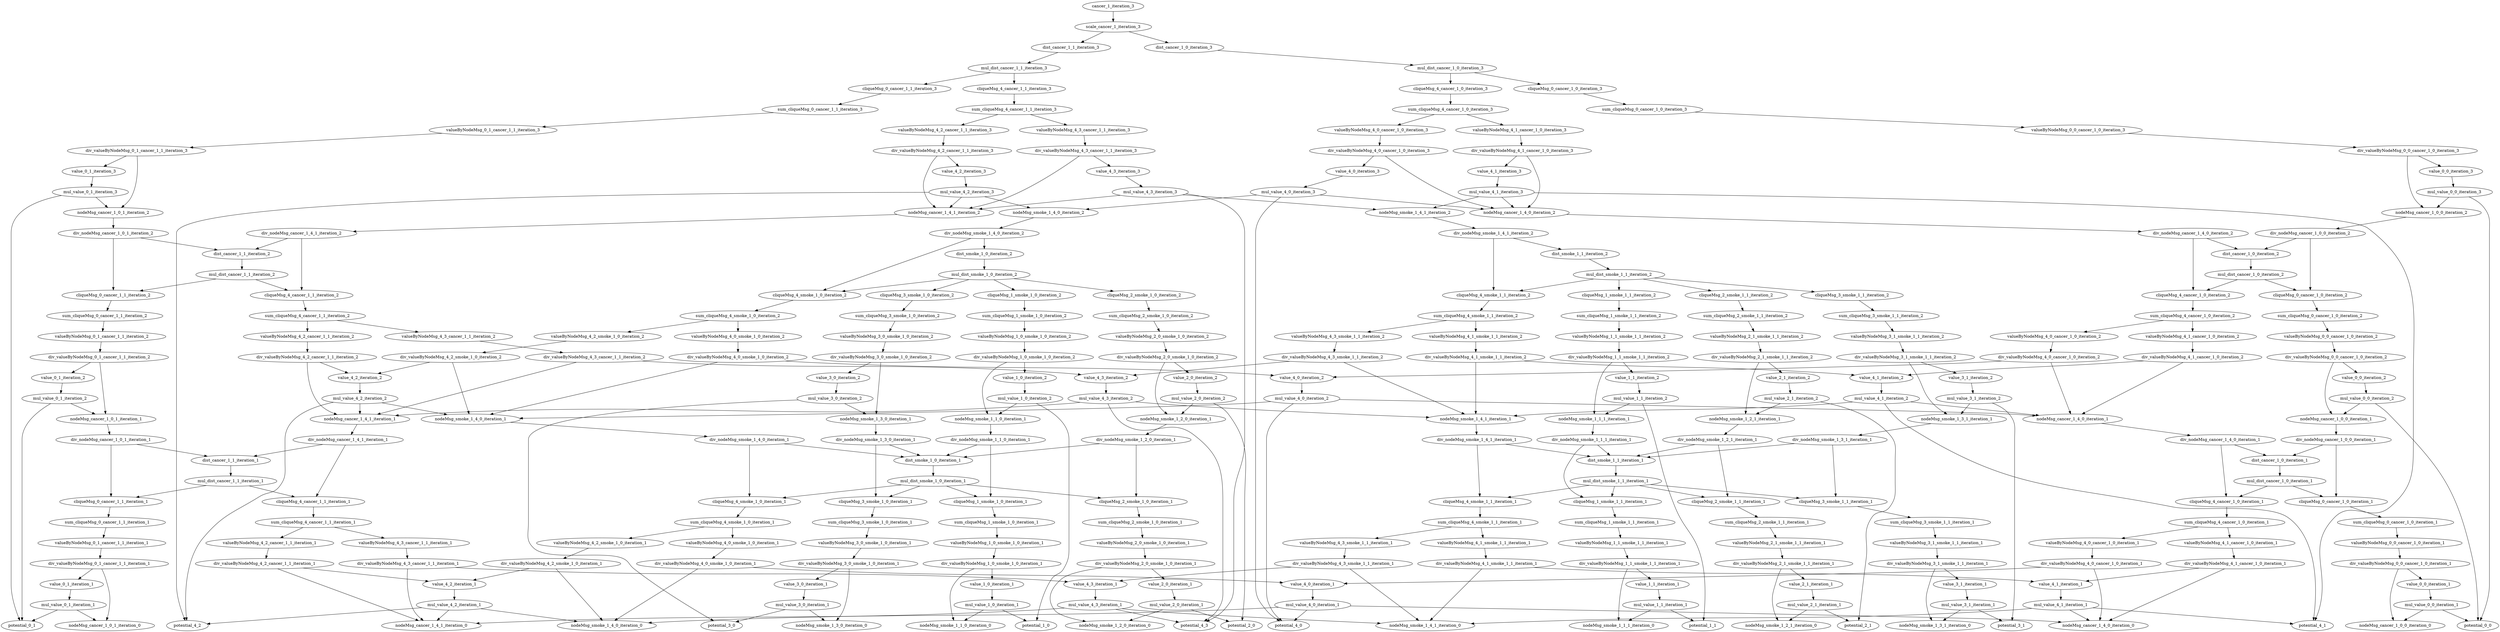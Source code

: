 digraph G {
0[label=cancer_1_iteration_3];
1[label=scale_cancer_1_iteration_3];
2[label=dist_cancer_1_1_iteration_3];
3[label=mul_dist_cancer_1_1_iteration_3];
4[label=cliqueMsg_0_cancer_1_1_iteration_3];
5[label=sum_cliqueMsg_0_cancer_1_1_iteration_3];
6[label=valueByNodeMsg_0_1_cancer_1_1_iteration_3];
7[label=div_valueByNodeMsg_0_1_cancer_1_1_iteration_3];
8[label=value_0_1_iteration_3];
9[label=mul_value_0_1_iteration_3];
10[label=potential_0_1];
11[label=nodeMsg_cancer_1_0_1_iteration_2];
12[label=div_nodeMsg_cancer_1_0_1_iteration_2];
13[label=dist_cancer_1_1_iteration_2];
14[label=mul_dist_cancer_1_1_iteration_2];
15[label=cliqueMsg_0_cancer_1_1_iteration_2];
16[label=sum_cliqueMsg_0_cancer_1_1_iteration_2];
17[label=valueByNodeMsg_0_1_cancer_1_1_iteration_2];
18[label=div_valueByNodeMsg_0_1_cancer_1_1_iteration_2];
19[label=value_0_1_iteration_2];
20[label=mul_value_0_1_iteration_2];
21[label=nodeMsg_cancer_1_0_1_iteration_1];
22[label=div_nodeMsg_cancer_1_0_1_iteration_1];
23[label=dist_cancer_1_1_iteration_1];
24[label=mul_dist_cancer_1_1_iteration_1];
25[label=cliqueMsg_0_cancer_1_1_iteration_1];
26[label=sum_cliqueMsg_0_cancer_1_1_iteration_1];
27[label=valueByNodeMsg_0_1_cancer_1_1_iteration_1];
28[label=div_valueByNodeMsg_0_1_cancer_1_1_iteration_1];
29[label=value_0_1_iteration_1];
30[label=mul_value_0_1_iteration_1];
31[label=nodeMsg_cancer_1_0_1_iteration_0];
32[label=cliqueMsg_4_cancer_1_1_iteration_1];
33[label=sum_cliqueMsg_4_cancer_1_1_iteration_1];
34[label=valueByNodeMsg_4_2_cancer_1_1_iteration_1];
35[label=div_valueByNodeMsg_4_2_cancer_1_1_iteration_1];
36[label=value_4_2_iteration_1];
37[label=mul_value_4_2_iteration_1];
38[label=potential_4_2];
39[label=nodeMsg_smoke_1_4_0_iteration_0];
40[label=nodeMsg_cancer_1_4_1_iteration_0];
41[label=valueByNodeMsg_4_3_cancer_1_1_iteration_1];
42[label=div_valueByNodeMsg_4_3_cancer_1_1_iteration_1];
43[label=value_4_3_iteration_1];
44[label=mul_value_4_3_iteration_1];
45[label=potential_4_3];
46[label=nodeMsg_smoke_1_4_1_iteration_0];
47[label=cliqueMsg_4_cancer_1_1_iteration_2];
48[label=sum_cliqueMsg_4_cancer_1_1_iteration_2];
49[label=valueByNodeMsg_4_2_cancer_1_1_iteration_2];
50[label=div_valueByNodeMsg_4_2_cancer_1_1_iteration_2];
51[label=value_4_2_iteration_2];
52[label=mul_value_4_2_iteration_2];
53[label=nodeMsg_smoke_1_4_0_iteration_1];
54[label=div_nodeMsg_smoke_1_4_0_iteration_1];
55[label=dist_smoke_1_0_iteration_1];
56[label=mul_dist_smoke_1_0_iteration_1];
57[label=cliqueMsg_1_smoke_1_0_iteration_1];
58[label=sum_cliqueMsg_1_smoke_1_0_iteration_1];
59[label=valueByNodeMsg_1_0_smoke_1_0_iteration_1];
60[label=div_valueByNodeMsg_1_0_smoke_1_0_iteration_1];
61[label=value_1_0_iteration_1];
62[label=mul_value_1_0_iteration_1];
63[label=potential_1_0];
64[label=nodeMsg_smoke_1_1_0_iteration_0];
65[label=cliqueMsg_2_smoke_1_0_iteration_1];
66[label=sum_cliqueMsg_2_smoke_1_0_iteration_1];
67[label=valueByNodeMsg_2_0_smoke_1_0_iteration_1];
68[label=div_valueByNodeMsg_2_0_smoke_1_0_iteration_1];
69[label=value_2_0_iteration_1];
70[label=mul_value_2_0_iteration_1];
71[label=potential_2_0];
72[label=nodeMsg_smoke_1_2_0_iteration_0];
73[label=cliqueMsg_3_smoke_1_0_iteration_1];
74[label=sum_cliqueMsg_3_smoke_1_0_iteration_1];
75[label=valueByNodeMsg_3_0_smoke_1_0_iteration_1];
76[label=div_valueByNodeMsg_3_0_smoke_1_0_iteration_1];
77[label=value_3_0_iteration_1];
78[label=mul_value_3_0_iteration_1];
79[label=potential_3_0];
80[label=nodeMsg_smoke_1_3_0_iteration_0];
81[label=cliqueMsg_4_smoke_1_0_iteration_1];
82[label=sum_cliqueMsg_4_smoke_1_0_iteration_1];
83[label=valueByNodeMsg_4_0_smoke_1_0_iteration_1];
84[label=div_valueByNodeMsg_4_0_smoke_1_0_iteration_1];
85[label=value_4_0_iteration_1];
86[label=mul_value_4_0_iteration_1];
87[label=potential_4_0];
88[label=nodeMsg_cancer_1_4_0_iteration_0];
89[label=valueByNodeMsg_4_2_smoke_1_0_iteration_1];
90[label=div_valueByNodeMsg_4_2_smoke_1_0_iteration_1];
91[label=nodeMsg_cancer_1_4_1_iteration_1];
92[label=div_nodeMsg_cancer_1_4_1_iteration_1];
93[label=valueByNodeMsg_4_3_cancer_1_1_iteration_2];
94[label=div_valueByNodeMsg_4_3_cancer_1_1_iteration_2];
95[label=value_4_3_iteration_2];
96[label=mul_value_4_3_iteration_2];
97[label=nodeMsg_smoke_1_4_1_iteration_1];
98[label=div_nodeMsg_smoke_1_4_1_iteration_1];
99[label=dist_smoke_1_1_iteration_1];
100[label=mul_dist_smoke_1_1_iteration_1];
101[label=cliqueMsg_1_smoke_1_1_iteration_1];
102[label=sum_cliqueMsg_1_smoke_1_1_iteration_1];
103[label=valueByNodeMsg_1_1_smoke_1_1_iteration_1];
104[label=div_valueByNodeMsg_1_1_smoke_1_1_iteration_1];
105[label=value_1_1_iteration_1];
106[label=mul_value_1_1_iteration_1];
107[label=potential_1_1];
108[label=nodeMsg_smoke_1_1_1_iteration_0];
109[label=cliqueMsg_2_smoke_1_1_iteration_1];
110[label=sum_cliqueMsg_2_smoke_1_1_iteration_1];
111[label=valueByNodeMsg_2_1_smoke_1_1_iteration_1];
112[label=div_valueByNodeMsg_2_1_smoke_1_1_iteration_1];
113[label=value_2_1_iteration_1];
114[label=mul_value_2_1_iteration_1];
115[label=potential_2_1];
116[label=nodeMsg_smoke_1_2_1_iteration_0];
117[label=cliqueMsg_3_smoke_1_1_iteration_1];
118[label=sum_cliqueMsg_3_smoke_1_1_iteration_1];
119[label=valueByNodeMsg_3_1_smoke_1_1_iteration_1];
120[label=div_valueByNodeMsg_3_1_smoke_1_1_iteration_1];
121[label=value_3_1_iteration_1];
122[label=mul_value_3_1_iteration_1];
123[label=potential_3_1];
124[label=nodeMsg_smoke_1_3_1_iteration_0];
125[label=cliqueMsg_4_smoke_1_1_iteration_1];
126[label=sum_cliqueMsg_4_smoke_1_1_iteration_1];
127[label=valueByNodeMsg_4_1_smoke_1_1_iteration_1];
128[label=div_valueByNodeMsg_4_1_smoke_1_1_iteration_1];
129[label=value_4_1_iteration_1];
130[label=mul_value_4_1_iteration_1];
131[label=potential_4_1];
132[label=valueByNodeMsg_4_3_smoke_1_1_iteration_1];
133[label=div_valueByNodeMsg_4_3_smoke_1_1_iteration_1];
134[label=cliqueMsg_4_cancer_1_1_iteration_3];
135[label=sum_cliqueMsg_4_cancer_1_1_iteration_3];
136[label=valueByNodeMsg_4_2_cancer_1_1_iteration_3];
137[label=div_valueByNodeMsg_4_2_cancer_1_1_iteration_3];
138[label=value_4_2_iteration_3];
139[label=mul_value_4_2_iteration_3];
140[label=nodeMsg_smoke_1_4_0_iteration_2];
141[label=div_nodeMsg_smoke_1_4_0_iteration_2];
142[label=dist_smoke_1_0_iteration_2];
143[label=mul_dist_smoke_1_0_iteration_2];
144[label=cliqueMsg_1_smoke_1_0_iteration_2];
145[label=sum_cliqueMsg_1_smoke_1_0_iteration_2];
146[label=valueByNodeMsg_1_0_smoke_1_0_iteration_2];
147[label=div_valueByNodeMsg_1_0_smoke_1_0_iteration_2];
148[label=value_1_0_iteration_2];
149[label=mul_value_1_0_iteration_2];
150[label=nodeMsg_smoke_1_1_0_iteration_1];
151[label=div_nodeMsg_smoke_1_1_0_iteration_1];
152[label=cliqueMsg_2_smoke_1_0_iteration_2];
153[label=sum_cliqueMsg_2_smoke_1_0_iteration_2];
154[label=valueByNodeMsg_2_0_smoke_1_0_iteration_2];
155[label=div_valueByNodeMsg_2_0_smoke_1_0_iteration_2];
156[label=value_2_0_iteration_2];
157[label=mul_value_2_0_iteration_2];
158[label=nodeMsg_smoke_1_2_0_iteration_1];
159[label=div_nodeMsg_smoke_1_2_0_iteration_1];
160[label=cliqueMsg_3_smoke_1_0_iteration_2];
161[label=sum_cliqueMsg_3_smoke_1_0_iteration_2];
162[label=valueByNodeMsg_3_0_smoke_1_0_iteration_2];
163[label=div_valueByNodeMsg_3_0_smoke_1_0_iteration_2];
164[label=value_3_0_iteration_2];
165[label=mul_value_3_0_iteration_2];
166[label=nodeMsg_smoke_1_3_0_iteration_1];
167[label=div_nodeMsg_smoke_1_3_0_iteration_1];
168[label=cliqueMsg_4_smoke_1_0_iteration_2];
169[label=sum_cliqueMsg_4_smoke_1_0_iteration_2];
170[label=valueByNodeMsg_4_0_smoke_1_0_iteration_2];
171[label=div_valueByNodeMsg_4_0_smoke_1_0_iteration_2];
172[label=value_4_0_iteration_2];
173[label=mul_value_4_0_iteration_2];
174[label=nodeMsg_cancer_1_4_0_iteration_1];
175[label=div_nodeMsg_cancer_1_4_0_iteration_1];
176[label=dist_cancer_1_0_iteration_1];
177[label=mul_dist_cancer_1_0_iteration_1];
178[label=cliqueMsg_0_cancer_1_0_iteration_1];
179[label=sum_cliqueMsg_0_cancer_1_0_iteration_1];
180[label=valueByNodeMsg_0_0_cancer_1_0_iteration_1];
181[label=div_valueByNodeMsg_0_0_cancer_1_0_iteration_1];
182[label=value_0_0_iteration_1];
183[label=mul_value_0_0_iteration_1];
184[label=potential_0_0];
185[label=nodeMsg_cancer_1_0_0_iteration_0];
186[label=cliqueMsg_4_cancer_1_0_iteration_1];
187[label=sum_cliqueMsg_4_cancer_1_0_iteration_1];
188[label=valueByNodeMsg_4_0_cancer_1_0_iteration_1];
189[label=div_valueByNodeMsg_4_0_cancer_1_0_iteration_1];
190[label=valueByNodeMsg_4_1_cancer_1_0_iteration_1];
191[label=div_valueByNodeMsg_4_1_cancer_1_0_iteration_1];
192[label=valueByNodeMsg_4_2_smoke_1_0_iteration_2];
193[label=div_valueByNodeMsg_4_2_smoke_1_0_iteration_2];
194[label=nodeMsg_cancer_1_4_1_iteration_2];
195[label=div_nodeMsg_cancer_1_4_1_iteration_2];
196[label=valueByNodeMsg_4_3_cancer_1_1_iteration_3];
197[label=div_valueByNodeMsg_4_3_cancer_1_1_iteration_3];
198[label=value_4_3_iteration_3];
199[label=mul_value_4_3_iteration_3];
200[label=nodeMsg_smoke_1_4_1_iteration_2];
201[label=div_nodeMsg_smoke_1_4_1_iteration_2];
202[label=dist_smoke_1_1_iteration_2];
203[label=mul_dist_smoke_1_1_iteration_2];
204[label=cliqueMsg_1_smoke_1_1_iteration_2];
205[label=sum_cliqueMsg_1_smoke_1_1_iteration_2];
206[label=valueByNodeMsg_1_1_smoke_1_1_iteration_2];
207[label=div_valueByNodeMsg_1_1_smoke_1_1_iteration_2];
208[label=value_1_1_iteration_2];
209[label=mul_value_1_1_iteration_2];
210[label=nodeMsg_smoke_1_1_1_iteration_1];
211[label=div_nodeMsg_smoke_1_1_1_iteration_1];
212[label=cliqueMsg_2_smoke_1_1_iteration_2];
213[label=sum_cliqueMsg_2_smoke_1_1_iteration_2];
214[label=valueByNodeMsg_2_1_smoke_1_1_iteration_2];
215[label=div_valueByNodeMsg_2_1_smoke_1_1_iteration_2];
216[label=value_2_1_iteration_2];
217[label=mul_value_2_1_iteration_2];
218[label=nodeMsg_smoke_1_2_1_iteration_1];
219[label=div_nodeMsg_smoke_1_2_1_iteration_1];
220[label=cliqueMsg_3_smoke_1_1_iteration_2];
221[label=sum_cliqueMsg_3_smoke_1_1_iteration_2];
222[label=valueByNodeMsg_3_1_smoke_1_1_iteration_2];
223[label=div_valueByNodeMsg_3_1_smoke_1_1_iteration_2];
224[label=value_3_1_iteration_2];
225[label=mul_value_3_1_iteration_2];
226[label=nodeMsg_smoke_1_3_1_iteration_1];
227[label=div_nodeMsg_smoke_1_3_1_iteration_1];
228[label=cliqueMsg_4_smoke_1_1_iteration_2];
229[label=sum_cliqueMsg_4_smoke_1_1_iteration_2];
230[label=valueByNodeMsg_4_1_smoke_1_1_iteration_2];
231[label=div_valueByNodeMsg_4_1_smoke_1_1_iteration_2];
232[label=value_4_1_iteration_2];
233[label=mul_value_4_1_iteration_2];
234[label=valueByNodeMsg_4_3_smoke_1_1_iteration_2];
235[label=div_valueByNodeMsg_4_3_smoke_1_1_iteration_2];
236[label=dist_cancer_1_0_iteration_3];
237[label=mul_dist_cancer_1_0_iteration_3];
238[label=cliqueMsg_0_cancer_1_0_iteration_3];
239[label=sum_cliqueMsg_0_cancer_1_0_iteration_3];
240[label=valueByNodeMsg_0_0_cancer_1_0_iteration_3];
241[label=div_valueByNodeMsg_0_0_cancer_1_0_iteration_3];
242[label=value_0_0_iteration_3];
243[label=mul_value_0_0_iteration_3];
244[label=nodeMsg_cancer_1_0_0_iteration_2];
245[label=div_nodeMsg_cancer_1_0_0_iteration_2];
246[label=dist_cancer_1_0_iteration_2];
247[label=mul_dist_cancer_1_0_iteration_2];
248[label=cliqueMsg_0_cancer_1_0_iteration_2];
249[label=sum_cliqueMsg_0_cancer_1_0_iteration_2];
250[label=valueByNodeMsg_0_0_cancer_1_0_iteration_2];
251[label=div_valueByNodeMsg_0_0_cancer_1_0_iteration_2];
252[label=value_0_0_iteration_2];
253[label=mul_value_0_0_iteration_2];
254[label=nodeMsg_cancer_1_0_0_iteration_1];
255[label=div_nodeMsg_cancer_1_0_0_iteration_1];
256[label=cliqueMsg_4_cancer_1_0_iteration_2];
257[label=sum_cliqueMsg_4_cancer_1_0_iteration_2];
258[label=valueByNodeMsg_4_0_cancer_1_0_iteration_2];
259[label=div_valueByNodeMsg_4_0_cancer_1_0_iteration_2];
260[label=valueByNodeMsg_4_1_cancer_1_0_iteration_2];
261[label=div_valueByNodeMsg_4_1_cancer_1_0_iteration_2];
262[label=cliqueMsg_4_cancer_1_0_iteration_3];
263[label=sum_cliqueMsg_4_cancer_1_0_iteration_3];
264[label=valueByNodeMsg_4_0_cancer_1_0_iteration_3];
265[label=div_valueByNodeMsg_4_0_cancer_1_0_iteration_3];
266[label=value_4_0_iteration_3];
267[label=mul_value_4_0_iteration_3];
268[label=nodeMsg_cancer_1_4_0_iteration_2];
269[label=div_nodeMsg_cancer_1_4_0_iteration_2];
270[label=valueByNodeMsg_4_1_cancer_1_0_iteration_3];
271[label=div_valueByNodeMsg_4_1_cancer_1_0_iteration_3];
272[label=value_4_1_iteration_3];
273[label=mul_value_4_1_iteration_3];
0->1 ;
1->2 ;
1->236 ;
2->3 ;
3->4 ;
3->134 ;
4->5 ;
5->6 ;
6->7 ;
7->8 ;
7->11 ;
8->9 ;
9->10 ;
9->11 ;
11->12 ;
12->13 ;
12->15 ;
13->14 ;
14->15 ;
14->47 ;
15->16 ;
16->17 ;
17->18 ;
18->19 ;
18->21 ;
19->20 ;
20->10 ;
20->21 ;
21->22 ;
22->23 ;
22->25 ;
23->24 ;
24->25 ;
24->32 ;
25->26 ;
26->27 ;
27->28 ;
28->29 ;
28->31 ;
29->30 ;
30->10 ;
30->31 ;
32->33 ;
33->34 ;
33->41 ;
34->35 ;
35->36 ;
35->40 ;
36->37 ;
37->38 ;
37->39 ;
37->40 ;
41->42 ;
42->43 ;
42->40 ;
43->44 ;
44->45 ;
44->46 ;
44->40 ;
47->48 ;
48->49 ;
48->93 ;
49->50 ;
50->51 ;
50->91 ;
51->52 ;
52->38 ;
52->53 ;
52->91 ;
53->54 ;
54->55 ;
54->81 ;
55->56 ;
56->57 ;
56->65 ;
56->73 ;
56->81 ;
57->58 ;
58->59 ;
59->60 ;
60->61 ;
60->64 ;
61->62 ;
62->63 ;
62->64 ;
65->66 ;
66->67 ;
67->68 ;
68->69 ;
68->72 ;
69->70 ;
70->71 ;
70->72 ;
73->74 ;
74->75 ;
75->76 ;
76->77 ;
76->80 ;
77->78 ;
78->79 ;
78->80 ;
81->82 ;
82->83 ;
82->89 ;
83->84 ;
84->85 ;
84->39 ;
85->86 ;
86->87 ;
86->39 ;
86->88 ;
89->90 ;
90->36 ;
90->39 ;
91->92 ;
92->23 ;
92->32 ;
93->94 ;
94->95 ;
94->91 ;
95->96 ;
96->45 ;
96->97 ;
96->91 ;
97->98 ;
98->99 ;
98->125 ;
99->100 ;
100->101 ;
100->109 ;
100->117 ;
100->125 ;
101->102 ;
102->103 ;
103->104 ;
104->105 ;
104->108 ;
105->106 ;
106->107 ;
106->108 ;
109->110 ;
110->111 ;
111->112 ;
112->113 ;
112->116 ;
113->114 ;
114->115 ;
114->116 ;
117->118 ;
118->119 ;
119->120 ;
120->121 ;
120->124 ;
121->122 ;
122->123 ;
122->124 ;
125->126 ;
126->127 ;
126->132 ;
127->128 ;
128->129 ;
128->46 ;
129->130 ;
130->131 ;
130->46 ;
130->88 ;
132->133 ;
133->43 ;
133->46 ;
134->135 ;
135->136 ;
135->196 ;
136->137 ;
137->138 ;
137->194 ;
138->139 ;
139->38 ;
139->140 ;
139->194 ;
140->141 ;
141->142 ;
141->168 ;
142->143 ;
143->144 ;
143->152 ;
143->160 ;
143->168 ;
144->145 ;
145->146 ;
146->147 ;
147->148 ;
147->150 ;
148->149 ;
149->63 ;
149->150 ;
150->151 ;
151->55 ;
151->57 ;
152->153 ;
153->154 ;
154->155 ;
155->156 ;
155->158 ;
156->157 ;
157->71 ;
157->158 ;
158->159 ;
159->55 ;
159->65 ;
160->161 ;
161->162 ;
162->163 ;
163->164 ;
163->166 ;
164->165 ;
165->79 ;
165->166 ;
166->167 ;
167->55 ;
167->73 ;
168->169 ;
169->170 ;
169->192 ;
170->171 ;
171->172 ;
171->53 ;
172->173 ;
173->87 ;
173->53 ;
173->174 ;
174->175 ;
175->176 ;
175->186 ;
176->177 ;
177->178 ;
177->186 ;
178->179 ;
179->180 ;
180->181 ;
181->182 ;
181->185 ;
182->183 ;
183->184 ;
183->185 ;
186->187 ;
187->188 ;
187->190 ;
188->189 ;
189->85 ;
189->88 ;
190->191 ;
191->129 ;
191->88 ;
192->193 ;
193->51 ;
193->53 ;
194->195 ;
195->13 ;
195->47 ;
196->197 ;
197->198 ;
197->194 ;
198->199 ;
199->45 ;
199->200 ;
199->194 ;
200->201 ;
201->202 ;
201->228 ;
202->203 ;
203->204 ;
203->212 ;
203->220 ;
203->228 ;
204->205 ;
205->206 ;
206->207 ;
207->208 ;
207->210 ;
208->209 ;
209->107 ;
209->210 ;
210->211 ;
211->99 ;
211->101 ;
212->213 ;
213->214 ;
214->215 ;
215->216 ;
215->218 ;
216->217 ;
217->115 ;
217->218 ;
218->219 ;
219->99 ;
219->109 ;
220->221 ;
221->222 ;
222->223 ;
223->224 ;
223->226 ;
224->225 ;
225->123 ;
225->226 ;
226->227 ;
227->99 ;
227->117 ;
228->229 ;
229->230 ;
229->234 ;
230->231 ;
231->232 ;
231->97 ;
232->233 ;
233->131 ;
233->97 ;
233->174 ;
234->235 ;
235->95 ;
235->97 ;
236->237 ;
237->238 ;
237->262 ;
238->239 ;
239->240 ;
240->241 ;
241->242 ;
241->244 ;
242->243 ;
243->184 ;
243->244 ;
244->245 ;
245->246 ;
245->248 ;
246->247 ;
247->248 ;
247->256 ;
248->249 ;
249->250 ;
250->251 ;
251->252 ;
251->254 ;
252->253 ;
253->184 ;
253->254 ;
254->255 ;
255->176 ;
255->178 ;
256->257 ;
257->258 ;
257->260 ;
258->259 ;
259->172 ;
259->174 ;
260->261 ;
261->232 ;
261->174 ;
262->263 ;
263->264 ;
263->270 ;
264->265 ;
265->266 ;
265->268 ;
266->267 ;
267->87 ;
267->140 ;
267->268 ;
268->269 ;
269->246 ;
269->256 ;
270->271 ;
271->272 ;
271->268 ;
272->273 ;
273->131 ;
273->200 ;
273->268 ;
}
